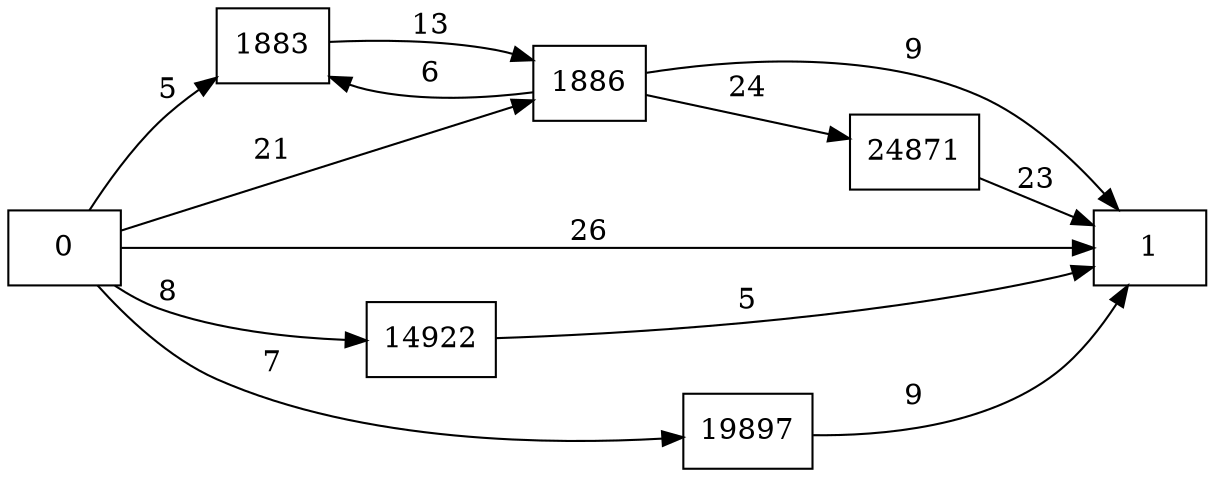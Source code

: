 digraph {
	graph [rankdir=LR]
	node [shape=rectangle]
	1883 -> 1886 [label=13]
	1886 -> 1883 [label=6]
	1886 -> 1 [label=9]
	1886 -> 24871 [label=24]
	14922 -> 1 [label=5]
	19897 -> 1 [label=9]
	24871 -> 1 [label=23]
	0 -> 1883 [label=5]
	0 -> 1 [label=26]
	0 -> 14922 [label=8]
	0 -> 19897 [label=7]
	0 -> 1886 [label=21]
}

